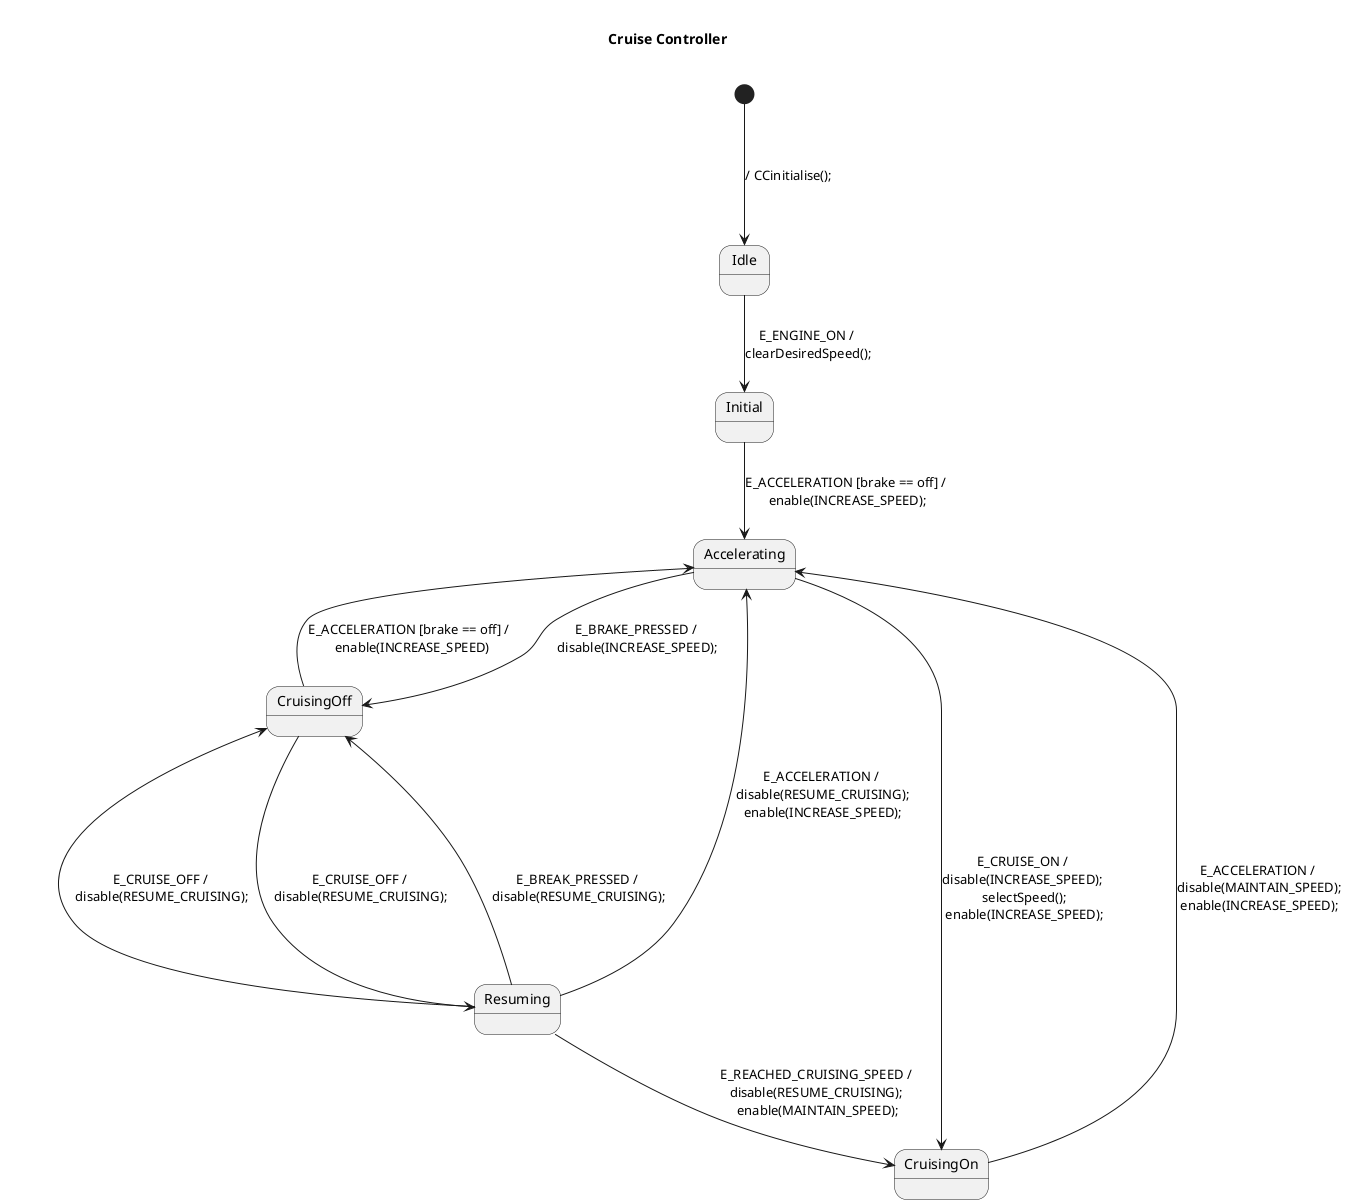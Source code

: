 @startuml

title \nCruise Controller\n

[*] -down--> Idle :  / CCinitialise();
Idle --> Initial : E_ENGINE_ON / \nclearDesiredSpeed();

' Initial -up--> Idle : E_ENGINE_OFF
Initial --> Accelerating : E_ACCELERATION [brake == off] / \nenable(INCREASE_SPEED);

Accelerating -right-> CruisingOff : E_BRAKE_PRESSED / \ndisable(INCREASE_SPEED);
' Accelerating --> Idle : E_ENGINE_OFF / \ndisable(INCREASE_SPEED);
Accelerating -down-> CruisingOn : E_CRUISE_ON / \ndisable(INCREASE_SPEED); \nselectSpeed();\nenable(INCREASE_SPEED);

CruisingOff ---> Resuming : E_CRUISE_OFF / \ndisable(RESUME_CRUISING);
CruisingOff --> Accelerating : E_ACCELERATION [brake == off] / \n enable(INCREASE_SPEED)
' CruisingOff --> Idle : E_ENGINE_OFF

Resuming --> Accelerating : E_ACCELERATION / \ndisable(RESUME_CRUISING);\nenable(INCREASE_SPEED);
Resuming --> CruisingOn : E_REACHED_CRUISING_SPEED / \ndisable(RESUME_CRUISING); \nenable(MAINTAIN_SPEED);
' Resuming --> Idle : E_ENGINE_OFF / \ndisable(RESUME_CRUISING);
Resuming -right-> CruisingOff : E_BREAK_PRESSED / \ndisable(RESUME_CRUISING);
Resuming --> CruisingOff : E_CRUISE_OFF / \ndisable(RESUME_CRUISING);

' CruisingOn --> Idle : E_ENGINE_OFF / \ndisable(MAINTAIN_SPEED);
CruisingOn --> Accelerating : E_ACCELERATION / \ndisable(MAINTAIN_SPEED);\nenable(INCREASE_SPEED);

@enduml